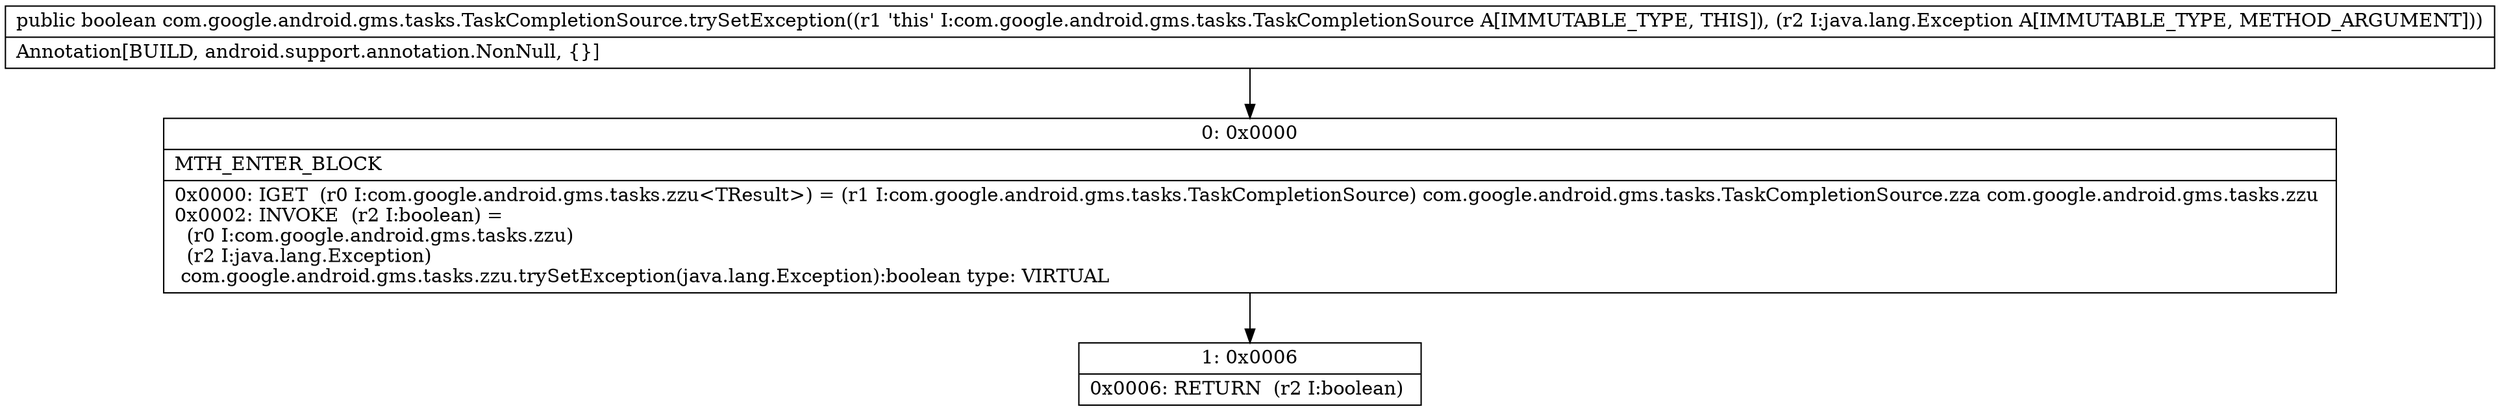 digraph "CFG forcom.google.android.gms.tasks.TaskCompletionSource.trySetException(Ljava\/lang\/Exception;)Z" {
Node_0 [shape=record,label="{0\:\ 0x0000|MTH_ENTER_BLOCK\l|0x0000: IGET  (r0 I:com.google.android.gms.tasks.zzu\<TResult\>) = (r1 I:com.google.android.gms.tasks.TaskCompletionSource) com.google.android.gms.tasks.TaskCompletionSource.zza com.google.android.gms.tasks.zzu \l0x0002: INVOKE  (r2 I:boolean) = \l  (r0 I:com.google.android.gms.tasks.zzu)\l  (r2 I:java.lang.Exception)\l com.google.android.gms.tasks.zzu.trySetException(java.lang.Exception):boolean type: VIRTUAL \l}"];
Node_1 [shape=record,label="{1\:\ 0x0006|0x0006: RETURN  (r2 I:boolean) \l}"];
MethodNode[shape=record,label="{public boolean com.google.android.gms.tasks.TaskCompletionSource.trySetException((r1 'this' I:com.google.android.gms.tasks.TaskCompletionSource A[IMMUTABLE_TYPE, THIS]), (r2 I:java.lang.Exception A[IMMUTABLE_TYPE, METHOD_ARGUMENT]))  | Annotation[BUILD, android.support.annotation.NonNull, \{\}]\l}"];
MethodNode -> Node_0;
Node_0 -> Node_1;
}

